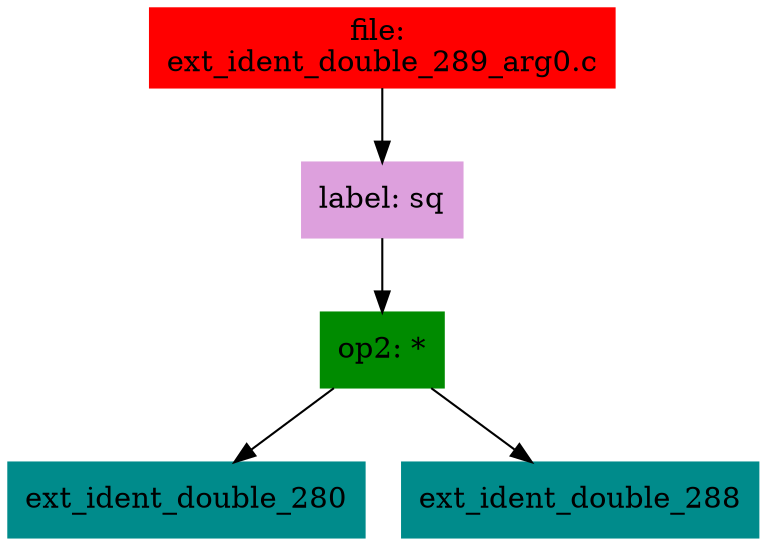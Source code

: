 digraph G {
node [shape=box]

0 [label="file: 
ext_ident_double_289_arg0.c",color=red, style=filled]
1 [label="label: sq",color=plum, style=filled]
0 -> 1
2 [label="op2: *",color=green4, style=filled]
1 -> 2
3 [label="ext_ident_double_280",color=cyan4, style=filled]
2 -> 3
293 [label="ext_ident_double_288",color=cyan4, style=filled]
2 -> 293


}

